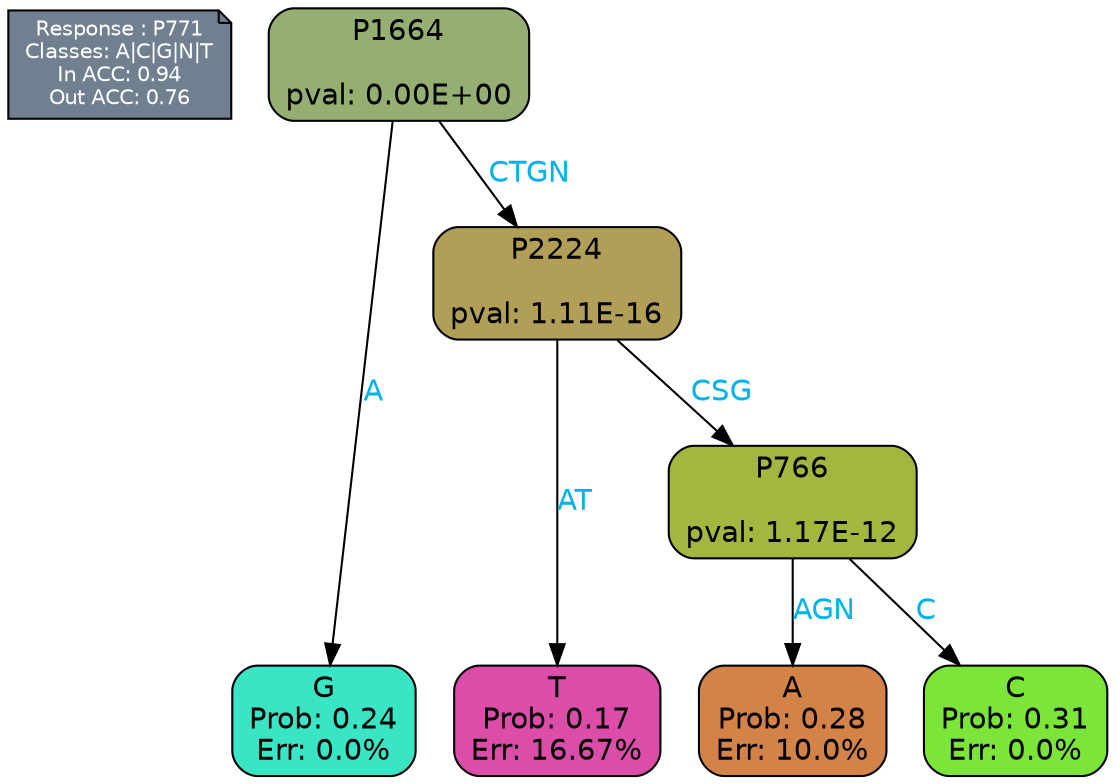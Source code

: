 digraph Tree {
node [shape=box, style="filled, rounded", color="black", fontname=helvetica] ;
graph [ranksep=equally, splines=polylines, bgcolor=transparent, dpi=600] ;
edge [fontname=helvetica] ;
LEGEND [label="Response : P771
Classes: A|C|G|N|T
In ACC: 0.94
Out ACC: 0.76
",shape=note,align=left,style=filled,fillcolor="slategray",fontcolor="white",fontsize=10];1 [label="P1664

pval: 0.00E+00", fillcolor="#94af71"] ;
2 [label="G
Prob: 0.24
Err: 0.0%", fillcolor="#39e5c5"] ;
3 [label="P2224

pval: 1.11E-16", fillcolor="#b19e57"] ;
4 [label="T
Prob: 0.17
Err: 16.67%", fillcolor="#dc4da9"] ;
5 [label="P766

pval: 1.17E-12", fillcolor="#a5b640"] ;
6 [label="A
Prob: 0.28
Err: 10.0%", fillcolor="#d38248"] ;
7 [label="C
Prob: 0.31
Err: 0.0%", fillcolor="#7be539"] ;
1 -> 2 [label="A",fontcolor=deepskyblue2] ;
1 -> 3 [label="CTGN",fontcolor=deepskyblue2] ;
3 -> 4 [label="AT",fontcolor=deepskyblue2] ;
3 -> 5 [label="CSG",fontcolor=deepskyblue2] ;
5 -> 6 [label="AGN",fontcolor=deepskyblue2] ;
5 -> 7 [label="C",fontcolor=deepskyblue2] ;
{rank = same; 2;4;6;7;}{rank = same; LEGEND;1;}}